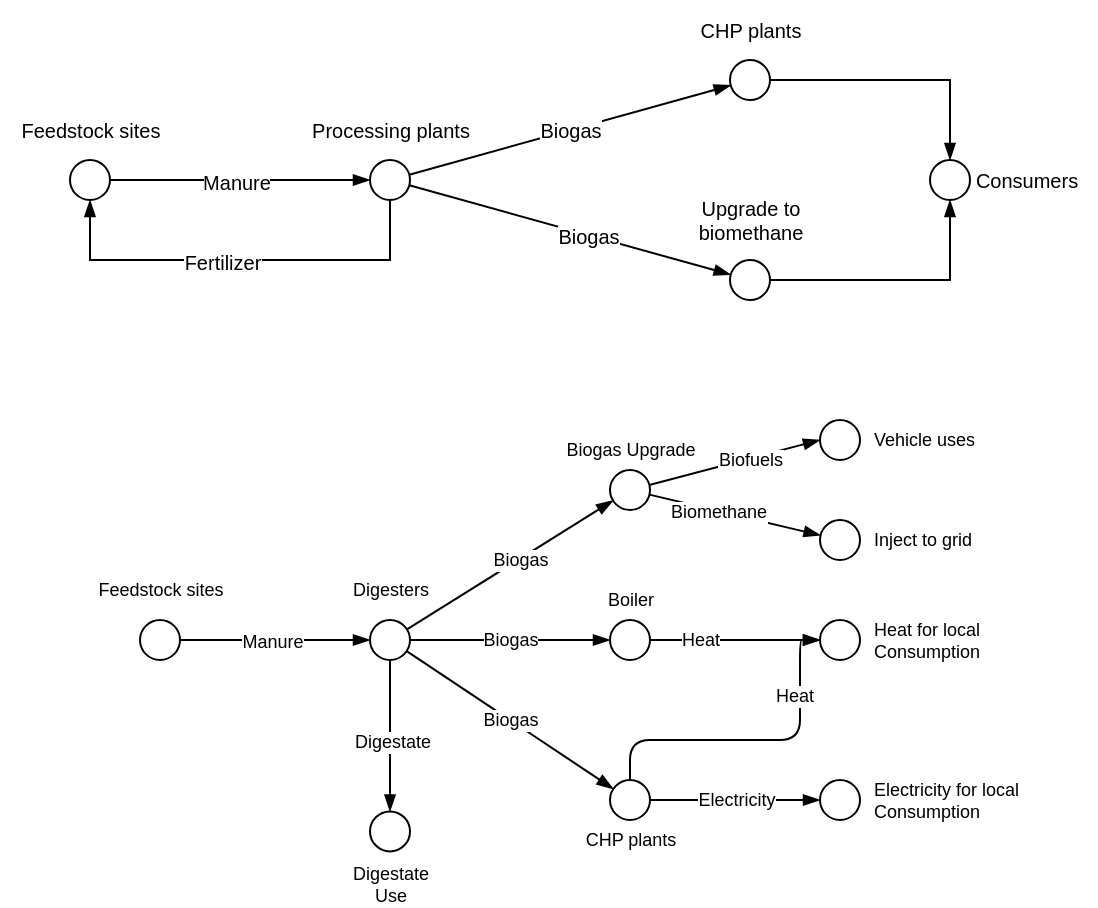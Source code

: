 <mxfile>
    <diagram name="Page-1" id="IxhOv_pnVuLYqrjwdqJs">
        <mxGraphModel dx="789" dy="476" grid="1" gridSize="10" guides="1" tooltips="1" connect="1" arrows="1" fold="1" page="1" pageScale="1" pageWidth="827" pageHeight="1169" math="0" shadow="0">
            <root>
                <mxCell id="0"/>
                <mxCell id="1" parent="0"/>
                <mxCell id="utq9JPTT0G6UeFqzBfEX-5" style="rounded=0;orthogonalLoop=1;jettySize=auto;html=1;endArrow=blockThin;endFill=1;fontSize=10;" parent="1" source="utq9JPTT0G6UeFqzBfEX-3" target="utq9JPTT0G6UeFqzBfEX-4" edge="1">
                    <mxGeometry relative="1" as="geometry">
                        <mxPoint x="110" y="160" as="sourcePoint"/>
                    </mxGeometry>
                </mxCell>
                <mxCell id="utq9JPTT0G6UeFqzBfEX-12" value="Manure" style="edgeLabel;html=1;align=center;verticalAlign=middle;resizable=0;points=[];fontSize=10;" parent="utq9JPTT0G6UeFqzBfEX-5" vertex="1" connectable="0">
                    <mxGeometry x="-0.031" y="-1" relative="1" as="geometry">
                        <mxPoint as="offset"/>
                    </mxGeometry>
                </mxCell>
                <mxCell id="utq9JPTT0G6UeFqzBfEX-3" value="" style="ellipse;whiteSpace=wrap;html=1;aspect=fixed;fontSize=10;" parent="1" vertex="1">
                    <mxGeometry x="90" y="150" width="20" height="20" as="geometry"/>
                </mxCell>
                <mxCell id="utq9JPTT0G6UeFqzBfEX-15" value="Biogas" style="edgeStyle=none;rounded=0;orthogonalLoop=1;jettySize=auto;html=1;endArrow=blockThin;endFill=1;fontSize=10;" parent="1" source="utq9JPTT0G6UeFqzBfEX-4" target="utq9JPTT0G6UeFqzBfEX-11" edge="1">
                    <mxGeometry relative="1" as="geometry"/>
                </mxCell>
                <mxCell id="utq9JPTT0G6UeFqzBfEX-16" style="edgeStyle=none;rounded=0;orthogonalLoop=1;jettySize=auto;html=1;endArrow=blockThin;endFill=1;fontSize=10;" parent="1" source="utq9JPTT0G6UeFqzBfEX-4" target="utq9JPTT0G6UeFqzBfEX-14" edge="1">
                    <mxGeometry relative="1" as="geometry"/>
                </mxCell>
                <mxCell id="utq9JPTT0G6UeFqzBfEX-17" value="Biogas" style="edgeLabel;html=1;align=center;verticalAlign=middle;resizable=0;points=[];fontSize=10;" parent="utq9JPTT0G6UeFqzBfEX-16" vertex="1" connectable="0">
                    <mxGeometry x="0.112" relative="1" as="geometry">
                        <mxPoint as="offset"/>
                    </mxGeometry>
                </mxCell>
                <mxCell id="utq9JPTT0G6UeFqzBfEX-21" style="edgeStyle=orthogonalEdgeStyle;rounded=0;orthogonalLoop=1;jettySize=auto;html=1;endArrow=blockThin;endFill=1;fontSize=10;" parent="1" source="utq9JPTT0G6UeFqzBfEX-4" target="utq9JPTT0G6UeFqzBfEX-3" edge="1">
                    <mxGeometry relative="1" as="geometry">
                        <mxPoint x="100.0" y="230" as="targetPoint"/>
                        <Array as="points">
                            <mxPoint x="250" y="200"/>
                            <mxPoint x="100" y="200"/>
                        </Array>
                    </mxGeometry>
                </mxCell>
                <mxCell id="utq9JPTT0G6UeFqzBfEX-22" value="Fertilizer" style="edgeLabel;html=1;align=center;verticalAlign=middle;resizable=0;points=[];fontSize=10;" parent="utq9JPTT0G6UeFqzBfEX-21" vertex="1" connectable="0">
                    <mxGeometry x="0.084" y="1" relative="1" as="geometry">
                        <mxPoint as="offset"/>
                    </mxGeometry>
                </mxCell>
                <mxCell id="utq9JPTT0G6UeFqzBfEX-4" value="" style="ellipse;whiteSpace=wrap;html=1;aspect=fixed;fontSize=10;" parent="1" vertex="1">
                    <mxGeometry x="240" y="150" width="20" height="20" as="geometry"/>
                </mxCell>
                <mxCell id="utq9JPTT0G6UeFqzBfEX-8" value="Feedstock sites" style="text;html=1;align=center;verticalAlign=middle;resizable=0;points=[];autosize=1;strokeColor=none;fillColor=none;fontSize=10;" parent="1" vertex="1">
                    <mxGeometry x="55" y="120" width="90" height="30" as="geometry"/>
                </mxCell>
                <mxCell id="utq9JPTT0G6UeFqzBfEX-10" value="Processing plants" style="text;html=1;align=center;verticalAlign=middle;resizable=0;points=[];autosize=1;strokeColor=none;fillColor=none;fontSize=10;" parent="1" vertex="1">
                    <mxGeometry x="200" y="120" width="100" height="30" as="geometry"/>
                </mxCell>
                <mxCell id="utq9JPTT0G6UeFqzBfEX-24" style="edgeStyle=orthogonalEdgeStyle;rounded=0;orthogonalLoop=1;jettySize=auto;html=1;endArrow=blockThin;endFill=1;fontSize=10;" parent="1" source="utq9JPTT0G6UeFqzBfEX-11" target="utq9JPTT0G6UeFqzBfEX-19" edge="1">
                    <mxGeometry relative="1" as="geometry"/>
                </mxCell>
                <mxCell id="utq9JPTT0G6UeFqzBfEX-11" value="" style="ellipse;whiteSpace=wrap;html=1;aspect=fixed;fontSize=10;" parent="1" vertex="1">
                    <mxGeometry x="420" y="100" width="20" height="20" as="geometry"/>
                </mxCell>
                <mxCell id="utq9JPTT0G6UeFqzBfEX-23" style="edgeStyle=orthogonalEdgeStyle;rounded=0;orthogonalLoop=1;jettySize=auto;html=1;endArrow=blockThin;endFill=1;fontSize=10;" parent="1" source="utq9JPTT0G6UeFqzBfEX-14" target="utq9JPTT0G6UeFqzBfEX-19" edge="1">
                    <mxGeometry relative="1" as="geometry"/>
                </mxCell>
                <mxCell id="utq9JPTT0G6UeFqzBfEX-14" value="" style="ellipse;whiteSpace=wrap;html=1;aspect=fixed;fontSize=10;" parent="1" vertex="1">
                    <mxGeometry x="420" y="200" width="20" height="20" as="geometry"/>
                </mxCell>
                <mxCell id="utq9JPTT0G6UeFqzBfEX-18" value="CHP plants" style="text;html=1;align=center;verticalAlign=middle;resizable=0;points=[];autosize=1;strokeColor=none;fillColor=none;fontSize=10;" parent="1" vertex="1">
                    <mxGeometry x="395" y="70" width="70" height="30" as="geometry"/>
                </mxCell>
                <mxCell id="utq9JPTT0G6UeFqzBfEX-19" value="" style="ellipse;whiteSpace=wrap;html=1;aspect=fixed;fontSize=10;" parent="1" vertex="1">
                    <mxGeometry x="520" y="150" width="20" height="20" as="geometry"/>
                </mxCell>
                <mxCell id="utq9JPTT0G6UeFqzBfEX-20" value="Upgrade to &lt;br style=&quot;font-size: 10px;&quot;&gt;biomethane" style="text;html=1;align=center;verticalAlign=middle;resizable=0;points=[];autosize=1;strokeColor=none;fillColor=none;fontSize=10;" parent="1" vertex="1">
                    <mxGeometry x="390" y="160" width="80" height="40" as="geometry"/>
                </mxCell>
                <mxCell id="utq9JPTT0G6UeFqzBfEX-25" value="Consumers" style="text;html=1;align=center;verticalAlign=middle;resizable=0;points=[];autosize=1;strokeColor=none;fillColor=none;fontSize=10;" parent="1" vertex="1">
                    <mxGeometry x="533" y="145" width="70" height="30" as="geometry"/>
                </mxCell>
                <mxCell id="2" style="rounded=0;orthogonalLoop=1;jettySize=auto;html=1;endArrow=blockThin;endFill=1;fontSize=9;" edge="1" parent="1" source="4" target="10">
                    <mxGeometry relative="1" as="geometry">
                        <mxPoint x="110" y="390" as="sourcePoint"/>
                    </mxGeometry>
                </mxCell>
                <mxCell id="3" value="Manure" style="edgeLabel;html=1;align=center;verticalAlign=middle;resizable=0;points=[];fontSize=9;" vertex="1" connectable="0" parent="2">
                    <mxGeometry x="-0.031" y="-1" relative="1" as="geometry">
                        <mxPoint as="offset"/>
                    </mxGeometry>
                </mxCell>
                <mxCell id="4" value="" style="ellipse;whiteSpace=wrap;html=1;aspect=fixed;fontSize=9;" vertex="1" parent="1">
                    <mxGeometry x="125" y="380" width="20" height="20" as="geometry"/>
                </mxCell>
                <mxCell id="5" value="Biogas" style="edgeStyle=none;rounded=0;orthogonalLoop=1;jettySize=auto;html=1;endArrow=blockThin;endFill=1;fontSize=9;" edge="1" parent="1" source="10" target="14">
                    <mxGeometry relative="1" as="geometry"/>
                </mxCell>
                <mxCell id="8" style="edgeStyle=orthogonalEdgeStyle;rounded=0;orthogonalLoop=1;jettySize=auto;html=1;endArrow=blockThin;endFill=1;fontSize=9;" edge="1" parent="1" source="10" target="21">
                    <mxGeometry relative="1" as="geometry">
                        <mxPoint x="100.0" y="460" as="targetPoint"/>
                        <Array as="points">
                            <mxPoint x="250" y="460"/>
                            <mxPoint x="250" y="460"/>
                        </Array>
                    </mxGeometry>
                </mxCell>
                <mxCell id="9" value="Digestate" style="edgeLabel;html=1;align=center;verticalAlign=middle;resizable=0;points=[];fontSize=9;" vertex="1" connectable="0" parent="8">
                    <mxGeometry x="0.084" y="1" relative="1" as="geometry">
                        <mxPoint as="offset"/>
                    </mxGeometry>
                </mxCell>
                <mxCell id="38" style="html=1;endArrow=blockThin;endFill=1;fontSize=9;" edge="1" parent="1" source="10" target="30">
                    <mxGeometry relative="1" as="geometry"/>
                </mxCell>
                <mxCell id="39" value="Biogas" style="edgeLabel;html=1;align=center;verticalAlign=middle;resizable=0;points=[];fontSize=9;" vertex="1" connectable="0" parent="38">
                    <mxGeometry x="0.091" relative="1" as="geometry">
                        <mxPoint as="offset"/>
                    </mxGeometry>
                </mxCell>
                <mxCell id="10" value="" style="ellipse;whiteSpace=wrap;html=1;aspect=fixed;fontSize=9;" vertex="1" parent="1">
                    <mxGeometry x="240" y="380" width="20" height="20" as="geometry"/>
                </mxCell>
                <mxCell id="11" value="Feedstock sites" style="text;html=1;align=center;verticalAlign=middle;resizable=0;points=[];autosize=1;strokeColor=none;fillColor=none;fontSize=9;" vertex="1" parent="1">
                    <mxGeometry x="90" y="355" width="90" height="20" as="geometry"/>
                </mxCell>
                <mxCell id="12" value="Digesters" style="text;html=1;align=center;verticalAlign=middle;resizable=0;points=[];autosize=1;strokeColor=none;fillColor=none;fontSize=9;" vertex="1" parent="1">
                    <mxGeometry x="220" y="355" width="60" height="20" as="geometry"/>
                </mxCell>
                <mxCell id="13" style="edgeStyle=orthogonalEdgeStyle;rounded=0;orthogonalLoop=1;jettySize=auto;html=1;endArrow=blockThin;endFill=1;fontSize=9;" edge="1" parent="1" source="14" target="18">
                    <mxGeometry relative="1" as="geometry"/>
                </mxCell>
                <mxCell id="36" value="Heat" style="edgeLabel;html=1;align=center;verticalAlign=middle;resizable=0;points=[];fontSize=9;" vertex="1" connectable="0" parent="13">
                    <mxGeometry x="-0.42" relative="1" as="geometry">
                        <mxPoint as="offset"/>
                    </mxGeometry>
                </mxCell>
                <mxCell id="14" value="" style="ellipse;whiteSpace=wrap;html=1;aspect=fixed;fontSize=9;" vertex="1" parent="1">
                    <mxGeometry x="360" y="380" width="20" height="20" as="geometry"/>
                </mxCell>
                <mxCell id="26" value="Electricity" style="edgeStyle=none;html=1;endArrow=blockThin;endFill=1;fontSize=9;" edge="1" parent="1" source="16" target="25">
                    <mxGeometry relative="1" as="geometry"/>
                </mxCell>
                <mxCell id="28" style="edgeStyle=orthogonalEdgeStyle;html=1;endArrow=blockThin;endFill=1;fontSize=9;" edge="1" parent="1" source="16" target="18">
                    <mxGeometry relative="1" as="geometry">
                        <mxPoint x="465" y="410.0" as="targetPoint"/>
                        <Array as="points">
                            <mxPoint x="370" y="440"/>
                            <mxPoint x="455" y="440"/>
                            <mxPoint x="455" y="390"/>
                        </Array>
                    </mxGeometry>
                </mxCell>
                <mxCell id="35" value="Heat" style="edgeLabel;html=1;align=center;verticalAlign=middle;resizable=0;points=[];fontSize=9;" vertex="1" connectable="0" parent="28">
                    <mxGeometry x="0.547" y="3" relative="1" as="geometry">
                        <mxPoint as="offset"/>
                    </mxGeometry>
                </mxCell>
                <mxCell id="16" value="" style="ellipse;whiteSpace=wrap;html=1;aspect=fixed;fontSize=9;" vertex="1" parent="1">
                    <mxGeometry x="360" y="460" width="20" height="20" as="geometry"/>
                </mxCell>
                <mxCell id="17" value="CHP plants" style="text;html=1;align=center;verticalAlign=middle;resizable=0;points=[];autosize=1;strokeColor=none;fillColor=none;fontSize=9;" vertex="1" parent="1">
                    <mxGeometry x="335" y="480" width="70" height="20" as="geometry"/>
                </mxCell>
                <mxCell id="18" value="" style="ellipse;whiteSpace=wrap;html=1;aspect=fixed;fontSize=9;" vertex="1" parent="1">
                    <mxGeometry x="465" y="380" width="20" height="20" as="geometry"/>
                </mxCell>
                <mxCell id="19" value="Biogas Upgrade" style="text;html=1;align=center;verticalAlign=middle;resizable=0;points=[];autosize=1;strokeColor=none;fillColor=none;fontSize=9;" vertex="1" parent="1">
                    <mxGeometry x="325" y="285" width="90" height="20" as="geometry"/>
                </mxCell>
                <mxCell id="20" value="Electricity for local&amp;nbsp;&lt;br style=&quot;font-size: 9px;&quot;&gt;Consumption" style="text;html=1;align=left;verticalAlign=middle;resizable=0;points=[];autosize=1;strokeColor=none;fillColor=none;fontSize=9;" vertex="1" parent="1">
                    <mxGeometry x="490" y="450" width="100" height="40" as="geometry"/>
                </mxCell>
                <mxCell id="21" value="" style="ellipse;whiteSpace=wrap;html=1;aspect=fixed;fontSize=9;" vertex="1" parent="1">
                    <mxGeometry x="240" y="475.71" width="20" height="20" as="geometry"/>
                </mxCell>
                <mxCell id="22" value="Digestate&lt;br style=&quot;font-size: 9px;&quot;&gt;Use" style="edgeLabel;html=1;align=center;verticalAlign=middle;resizable=0;points=[];fontSize=9;" vertex="1" connectable="0" parent="1">
                    <mxGeometry x="250" y="515.711" as="geometry">
                        <mxPoint y="-4" as="offset"/>
                    </mxGeometry>
                </mxCell>
                <mxCell id="24" value="Boiler" style="text;html=1;align=center;verticalAlign=middle;resizable=0;points=[];autosize=1;strokeColor=none;fillColor=none;fontSize=9;" vertex="1" parent="1">
                    <mxGeometry x="345" y="360" width="50" height="20" as="geometry"/>
                </mxCell>
                <mxCell id="25" value="" style="ellipse;whiteSpace=wrap;html=1;aspect=fixed;fontSize=9;" vertex="1" parent="1">
                    <mxGeometry x="465" y="460" width="20" height="20" as="geometry"/>
                </mxCell>
                <mxCell id="29" value="Biogas" style="edgeStyle=none;rounded=0;orthogonalLoop=1;jettySize=auto;html=1;endArrow=blockThin;endFill=1;fontSize=9;" edge="1" parent="1" source="10" target="16">
                    <mxGeometry relative="1" as="geometry">
                        <mxPoint x="270.0" y="400" as="sourcePoint"/>
                        <mxPoint x="370" y="400" as="targetPoint"/>
                    </mxGeometry>
                </mxCell>
                <mxCell id="41" style="edgeStyle=none;html=1;endArrow=blockThin;endFill=1;fontSize=9;" edge="1" parent="1" source="30" target="40">
                    <mxGeometry relative="1" as="geometry"/>
                </mxCell>
                <mxCell id="42" value="Biomethane" style="edgeLabel;html=1;align=center;verticalAlign=middle;resizable=0;points=[];fontSize=9;" vertex="1" connectable="0" parent="41">
                    <mxGeometry x="-0.203" relative="1" as="geometry">
                        <mxPoint as="offset"/>
                    </mxGeometry>
                </mxCell>
                <mxCell id="47" style="edgeStyle=none;html=1;endArrow=blockThin;endFill=1;entryX=0;entryY=0.5;entryDx=0;entryDy=0;fontSize=9;" edge="1" parent="1" source="30" target="46">
                    <mxGeometry relative="1" as="geometry">
                        <mxPoint x="480" y="290" as="targetPoint"/>
                    </mxGeometry>
                </mxCell>
                <mxCell id="48" value="Biofuels" style="edgeLabel;html=1;align=center;verticalAlign=middle;resizable=0;points=[];fontSize=9;" vertex="1" connectable="0" parent="47">
                    <mxGeometry x="0.183" y="-1" relative="1" as="geometry">
                        <mxPoint as="offset"/>
                    </mxGeometry>
                </mxCell>
                <mxCell id="30" value="" style="ellipse;whiteSpace=wrap;html=1;aspect=fixed;fontSize=9;" vertex="1" parent="1">
                    <mxGeometry x="360" y="305" width="20" height="20" as="geometry"/>
                </mxCell>
                <mxCell id="37" value="Heat for local&amp;nbsp;&lt;br style=&quot;font-size: 9px;&quot;&gt;Consumption" style="text;html=1;align=left;verticalAlign=middle;resizable=0;points=[];autosize=1;strokeColor=none;fillColor=none;fontSize=9;" vertex="1" parent="1">
                    <mxGeometry x="490" y="370" width="80" height="40" as="geometry"/>
                </mxCell>
                <mxCell id="40" value="" style="ellipse;whiteSpace=wrap;html=1;aspect=fixed;fontSize=9;" vertex="1" parent="1">
                    <mxGeometry x="465" y="330" width="20" height="20" as="geometry"/>
                </mxCell>
                <mxCell id="43" value="Inject to grid" style="text;html=1;align=left;verticalAlign=middle;resizable=0;points=[];autosize=1;strokeColor=none;fillColor=none;fontSize=9;" vertex="1" parent="1">
                    <mxGeometry x="490" y="330" width="70" height="20" as="geometry"/>
                </mxCell>
                <mxCell id="46" value="" style="ellipse;whiteSpace=wrap;html=1;aspect=fixed;fontSize=9;" vertex="1" parent="1">
                    <mxGeometry x="465" y="280" width="20" height="20" as="geometry"/>
                </mxCell>
                <mxCell id="49" value="Vehicle uses" style="text;html=1;align=left;verticalAlign=middle;resizable=0;points=[];autosize=1;strokeColor=none;fillColor=none;fontSize=9;" vertex="1" parent="1">
                    <mxGeometry x="490" y="280" width="70" height="20" as="geometry"/>
                </mxCell>
            </root>
        </mxGraphModel>
    </diagram>
</mxfile>